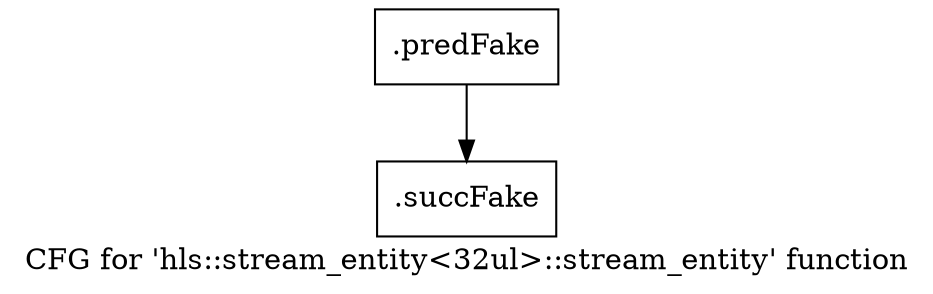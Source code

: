 digraph "CFG for 'hls::stream_entity\<32ul\>::stream_entity' function" {
	label="CFG for 'hls::stream_entity\<32ul\>::stream_entity' function";

	Node0x5859ee0 [shape=record,filename="",linenumber="",label="{.predFake}"];
	Node0x5859ee0 -> Node0x609bd80[ callList="" memoryops="" filename="/mnt/xilinx/Vitis_HLS/2021.2/include/hls_stream_thread_unsafe.h" execusionnum="1"];
	Node0x609bd80 [shape=record,filename="/mnt/xilinx/Vitis_HLS/2021.2/include/hls_stream_thread_unsafe.h",linenumber="113",label="{.succFake}"];
}
